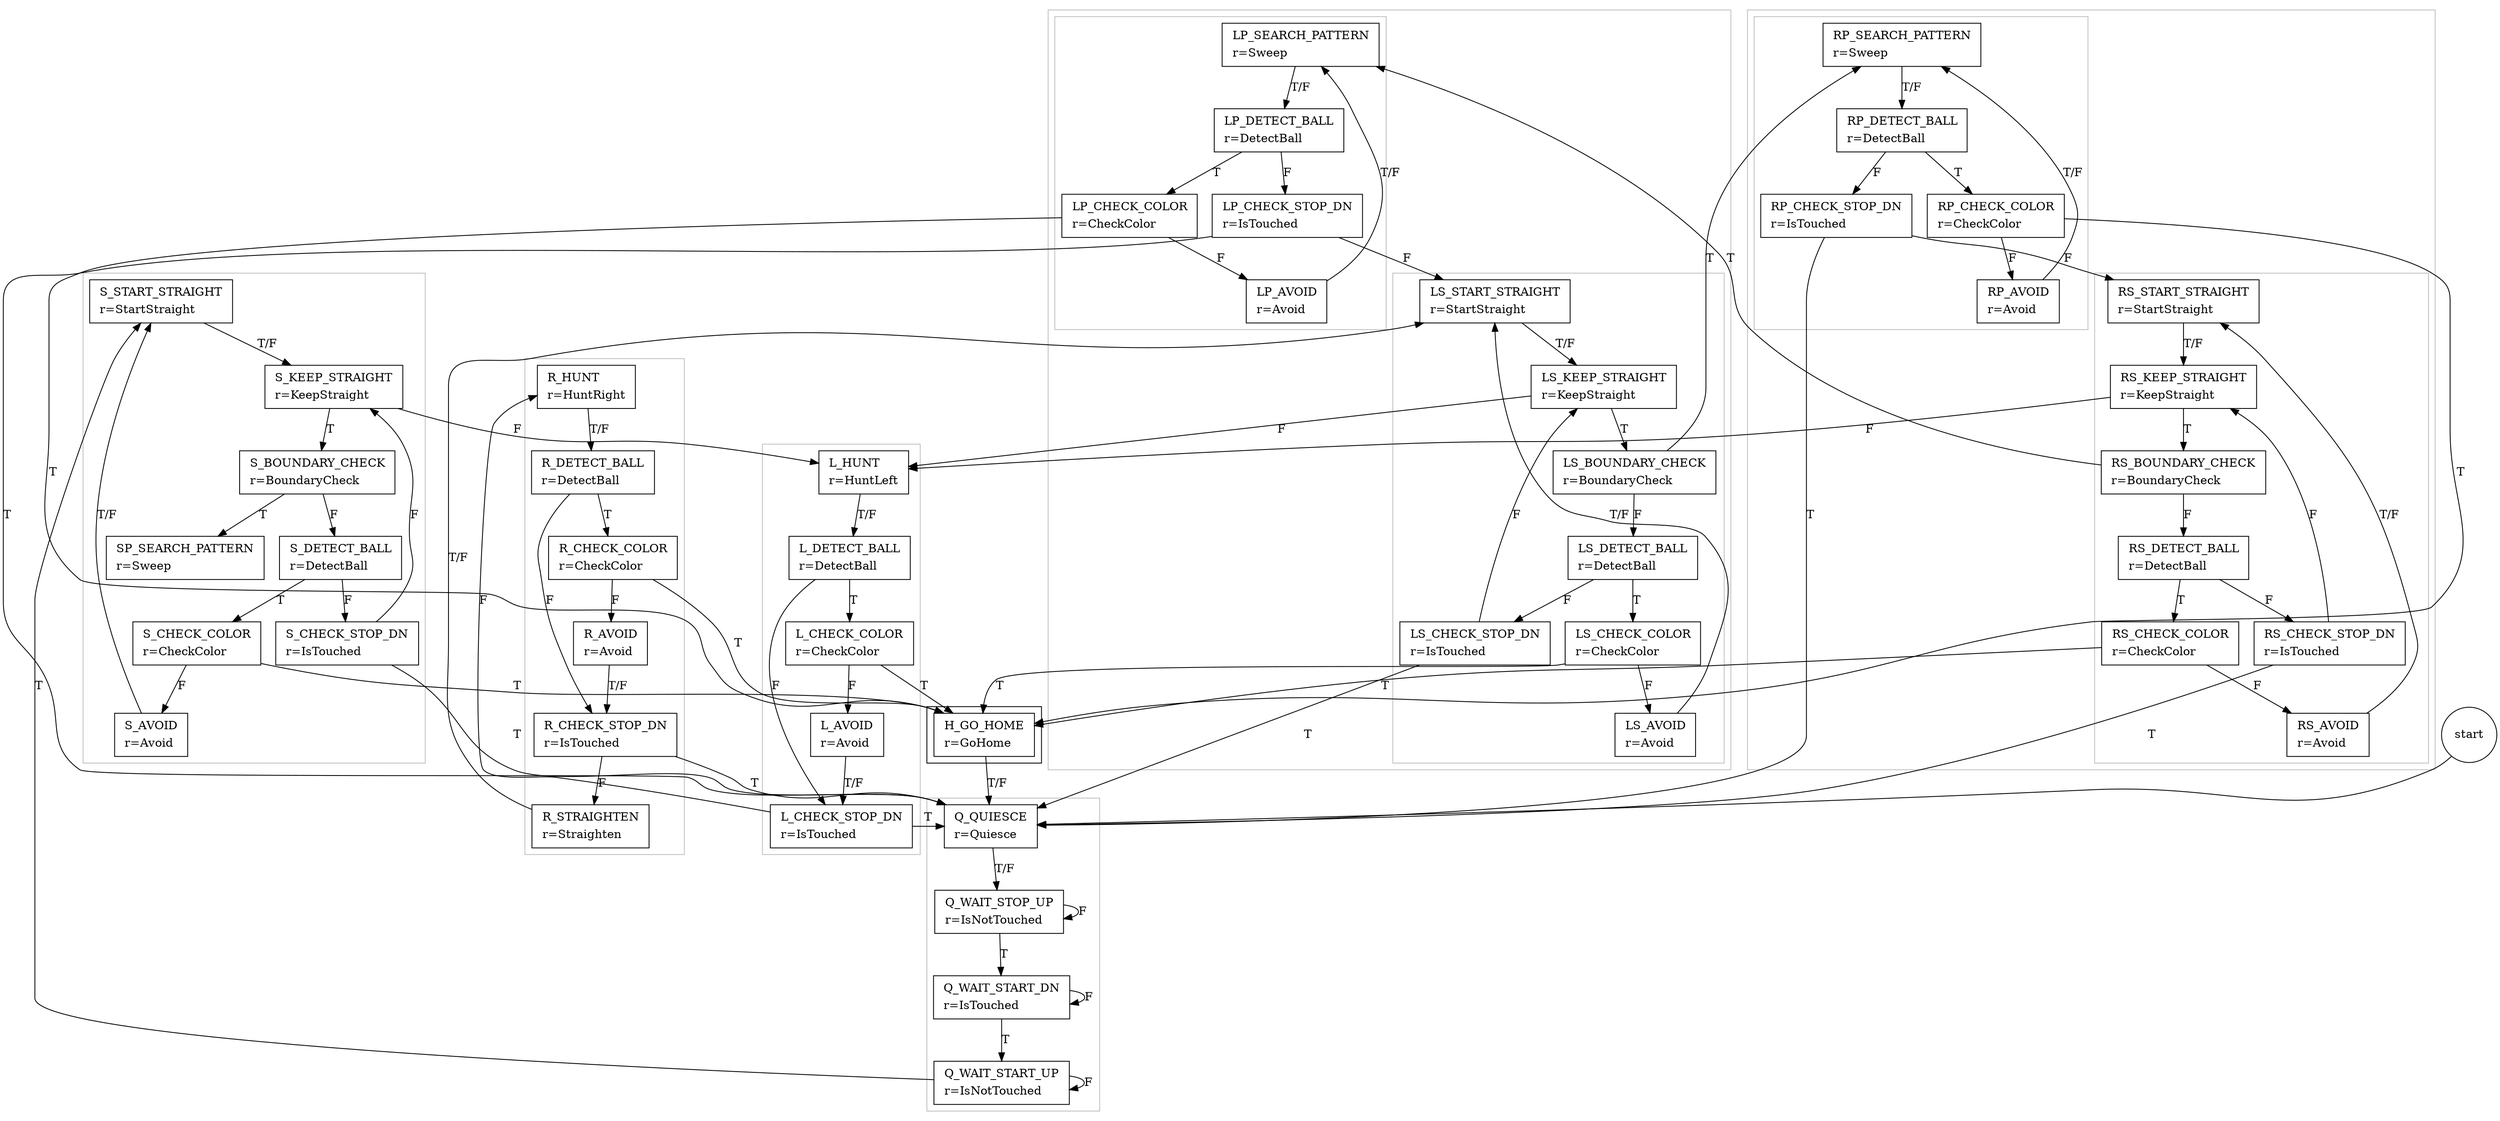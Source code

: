 digraph FSM {

"START" [ shape=circle label="start" ];

	subgraph cluster_1 {

		color = gray;

		Q_QUIESCE        [ shape=box label=<<table border="0"><tr><td align="left">Q_QUIESCE</td></tr><tr><td align="left">r=Quiesce</td></tr></table>> ];
		Q_WAIT_STOP_UP   [ shape=box label=<<table border="0"><tr><td align="left">Q_WAIT_STOP_UP</td></tr><tr><td align="left">r=IsNotTouched</td></tr></table>> ];
		Q_WAIT_START_DN  [ shape=box label=<<table border="0"><tr><td align="left">Q_WAIT_START_DN</td></tr><tr><td align="left">r=IsTouched</td></tr></table>> ];
		Q_WAIT_START_UP  [ shape=box label=<<table border="0"><tr><td align="left">Q_WAIT_START_UP</td></tr><tr><td align="left">r=IsNotTouched</td></tr></table>> ];

	}


	/*subgraph cluster_1 {
	
		color = gray;

		S_START_STRAIGHT [ shape=box label=<<table border="0"><tr><td align="left">S_START_STRAIGHT</td></tr><tr><td align="left">r=StartStraight</td></tr></table>> ];
		S_KEEP_STRAIGHT  [ shape=box label=<<table border="0"><tr><td align="left">S_KEEP_STRAIGHT</td></tr><tr><td align="left">r=KeepStraight</td></tr></table>> ];
		S_BOUNDARY_CHECK [ shape=box label=<<table border="0"><tr><td align="left">S_BOUNDARY_CHECK</td></tr><tr><td align="left">r=BoundaryCheck</td></tr></table>> ];
		S_DETECT_BALL    [ shape=box label=<<table border="0"><tr><td align="left">S_DETECT_BALL</td></tr><tr><td align="left">r=DetectBall</td></tr></table>> ];
		S_CHECK_COLOR    [ shape=box label=<<table border="0"><tr><td align="left">S_CHECK_COLOR</td></tr><tr><td align="left">r=CheckColor</td></tr></table>> ];
		S_AVOID          [ shape=box label=<<table border="0"><tr><td align="left">S_AVOID</td></tr><tr><td align="left">r=Avoid</td></tr></table>> ];
		S_CHECK_STOP_DN  [ shape=box label=<<table border="0"><tr><td align="left">S_CHECK_STOP_DN</td></tr><tr><td align="left">r=IsTouched</td></tr></table>> ];

	}//*/	

	subgraph cluster_2 {
	
		color = gray;

		L_HUNT           [ shape=box label=<<table border="0"><tr><td align="left">L_HUNT</td></tr><tr><td align="left">r=HuntLeft</td></tr></table>> ];
		L_DETECT_BALL    [ shape=box label=<<table border="0"><tr><td align="left">L_DETECT_BALL</td></tr><tr><td align="left">r=DetectBall</td></tr></table>> ];
		L_CHECK_COLOR    [ shape=box label=<<table border="0"><tr><td align="left">L_CHECK_COLOR</td></tr><tr><td align="left">r=CheckColor</td></tr></table>> ];
		L_AVOID          [ shape=box label=<<table border="0"><tr><td align="left">L_AVOID</td></tr><tr><td align="left">r=Avoid</td></tr></table>> ];
		L_CHECK_STOP_DN  [ shape=box label=<<table border="0"><tr><td align="left">L_CHECK_STOP_DN</td></tr><tr><td align="left">r=IsTouched</td></tr></table>> ];

	}		

	subgraph cluster_3 {
	
		color = gray;

		R_HUNT           [ shape=box label=<<table border="0"><tr><td align="left">R_HUNT</td></tr><tr><td align="left">r=HuntRight</td></tr></table>> ];
		R_DETECT_BALL    [ shape=box label=<<table border="0"><tr><td align="left">R_DETECT_BALL</td></tr><tr><td align="left">r=DetectBall</td></tr></table>> ];
		R_CHECK_COLOR    [ shape=box label=<<table border="0"><tr><td align="left">R_CHECK_COLOR</td></tr><tr><td align="left">r=CheckColor</td></tr></table>> ];
		R_AVOID          [ shape=box label=<<table border="0"><tr><td align="left">R_AVOID</td></tr><tr><td align="left">r=Avoid</td></tr></table>> ];
		R_CHECK_STOP_DN  [ shape=box label=<<table border="0"><tr><td align="left">R_CHECK_STOP_DN</td></tr><tr><td align="left">r=IsTouched</td></tr></table>> ];
		R_STRAIGHTEN     [ shape=box label=<<table border="0"><tr><td align="left">R_STRAIGHTEN</td></tr><tr><td align="left">r=Straighten</td></tr></table>> ];

	}		

	/*subgraph cluster_4 {
	
		color = gray;

		P_SEARCH_PATTERN [ shape=box label=<<table border="0"><tr><td align="left">P_SEARCH_PATTERN</td></tr><tr><td align="left">r=Sweep</td></tr></table>> ];
		P_DETECT_BALL    [ shape=box label=<<table border="0"><tr><td align="left">P_DETECT_BALL</td></tr><tr><td align="left">r=DetectBall</td></tr></table>> ];
		P_CHECK_COLOR    [ shape=box label=<<table border="0"><tr><td align="left">P_CHECK_COLOR</td></tr><tr><td align="left">r=CheckColor</td></tr></table>> ];
		P_AVOID          [ shape=box label=<<table border="0"><tr><td align="left">P_AVOID</td></tr><tr><td align="left">r=Avoid</td></tr></table>> ];
		P_CHECK_STOP_DN  [ shape=box label=<<table border="0"><tr><td align="left">P_CHECK_STOP_DN</td></tr><tr><td align="left">r=IsTouched</td></tr></table>> ];

	}//*/
	
	subgraph cluster_4 {
	
		H_GO_HOME        [ shape=box label=<<table border="0"><tr><td align="left">H_GO_HOME</td></tr><tr><td align="left">r=GoHome</td></tr></table>> ];
	
	}
        
        subgraph cluster_5 {
        
                color = gray;
                
                subgraph cluster_7 {
                
                        LP_SEARCH_PATTERN [ shape=box label=<<table border="0"><tr><td align="left">LP_SEARCH_PATTERN</td></tr><tr><td align="left">r=Sweep</td></tr></table>> ];
                        LP_DETECT_BALL    [ shape=box label=<<table border="0"><tr><td align="left">LP_DETECT_BALL</td></tr><tr><td align="left">r=DetectBall</td></tr></table>> ];
                        LP_CHECK_COLOR    [ shape=box label=<<table border="0"><tr><td align="left">LP_CHECK_COLOR</td></tr><tr><td align="left">r=CheckColor</td></tr></table>> ];
                        LP_AVOID          [ shape=box label=<<table border="0"><tr><td align="left">LP_AVOID</td></tr><tr><td align="left">r=Avoid</td></tr></table>> ];
                        LP_CHECK_STOP_DN  [ shape=box label=<<table border="0"><tr><td align="left">LP_CHECK_STOP_DN</td></tr><tr><td align="left">r=IsTouched</td></tr></table>> ];
                        
                }
	
                subgraph cluster_8 {
                
                        LS_START_STRAIGHT [ shape=box label=<<table border="0"><tr><td align="left">LS_START_STRAIGHT</td></tr><tr><td align="left">r=StartStraight</td></tr></table>> ];
                        LS_KEEP_STRAIGHT  [ shape=box label=<<table border="0"><tr><td align="left">LS_KEEP_STRAIGHT</td></tr><tr><td align="left">r=KeepStraight</td></tr></table>> ];
                        LS_BOUNDARY_CHECK [ shape=box label=<<table border="0"><tr><td align="left">LS_BOUNDARY_CHECK</td></tr><tr><td align="left">r=BoundaryCheck</td></tr></table>> ];
                        LS_DETECT_BALL    [ shape=box label=<<table border="0"><tr><td align="left">LS_DETECT_BALL</td></tr><tr><td align="left">r=DetectBall</td></tr></table>> ];
                        LS_CHECK_COLOR    [ shape=box label=<<table border="0"><tr><td align="left">LS_CHECK_COLOR</td></tr><tr><td align="left">r=CheckColor</td></tr></table>> ];
                        LS_AVOID          [ shape=box label=<<table border="0"><tr><td align="left">LS_AVOID</td></tr><tr><td align="left">r=Avoid</td></tr></table>> ];
                        LS_CHECK_STOP_DN  [ shape=box label=<<table border="0"><tr><td align="left">LS_CHECK_STOP_DN</td></tr><tr><td align="left">r=IsTouched</td></tr></table>> ];
                 
                 }
	}
        
        subgraph cluster_6 {
        
                color = gray;
                
                subgraph cluster_9 {
                
                        RP_SEARCH_PATTERN [ shape=box label=<<table border="0"><tr><td align="left">RP_SEARCH_PATTERN</td></tr><tr><td align="left">r=Sweep</td></tr></table>> ];
                        RP_DETECT_BALL    [ shape=box label=<<table border="0"><tr><td align="left">RP_DETECT_BALL</td></tr><tr><td align="left">r=DetectBall</td></tr></table>> ];
                        RP_CHECK_COLOR    [ shape=box label=<<table border="0"><tr><td align="left">RP_CHECK_COLOR</td></tr><tr><td align="left">r=CheckColor</td></tr></table>> ];
                        RP_AVOID          [ shape=box label=<<table border="0"><tr><td align="left">RP_AVOID</td></tr><tr><td align="left">r=Avoid</td></tr></table>> ];
                        RP_CHECK_STOP_DN  [ shape=box label=<<table border="0"><tr><td align="left">RP_CHECK_STOP_DN</td></tr><tr><td align="left">r=IsTouched</td></tr></table>> ];
                        
                }
                
                subgraph cluster_10 {
	
                        RS_START_STRAIGHT [ shape=box label=<<table border="0"><tr><td align="left">RS_START_STRAIGHT</td></tr><tr><td align="left">r=StartStraight</td></tr></table>> ];
                        RS_KEEP_STRAIGHT  [ shape=box label=<<table border="0"><tr><td align="left">RS_KEEP_STRAIGHT</td></tr><tr><td align="left">r=KeepStraight</td></tr></table>> ];
                        RS_BOUNDARY_CHECK [ shape=box label=<<table border="0"><tr><td align="left">RS_BOUNDARY_CHECK</td></tr><tr><td align="left">r=BoundaryCheck</td></tr></table>> ];
                        RS_DETECT_BALL    [ shape=box label=<<table border="0"><tr><td align="left">RS_DETECT_BALL</td></tr><tr><td align="left">r=DetectBall</td></tr></table>> ];
                        RS_CHECK_COLOR    [ shape=box label=<<table border="0"><tr><td align="left">RS_CHECK_COLOR</td></tr><tr><td align="left">r=CheckColor</td></tr></table>> ];
                        RS_AVOID          [ shape=box label=<<table border="0"><tr><td align="left">RS_AVOID</td></tr><tr><td align="left">r=Avoid</td></tr></table>> ];
                        RS_CHECK_STOP_DN  [ shape=box label=<<table border="0"><tr><td align="left">RS_CHECK_STOP_DN</td></tr><tr><td align="left">r=IsTouched</td></tr></table>> ];

                }
	}
        
        subgraph cluster_11 {
	
		color = gray;

		S_START_STRAIGHT  [ shape=box label=<<table border="0"><tr><td align="left">S_START_STRAIGHT</td></tr><tr><td align="left">r=StartStraight</td></tr></table>> ];
		S_KEEP_STRAIGHT   [ shape=box label=<<table border="0"><tr><td align="left">S_KEEP_STRAIGHT</td></tr><tr><td align="left">r=KeepStraight</td></tr></table>> ];
		S_BOUNDARY_CHECK  [ shape=box label=<<table border="0"><tr><td align="left">S_BOUNDARY_CHECK</td></tr><tr><td align="left">r=BoundaryCheck</td></tr></table>> ];
		S_DETECT_BALL     [ shape=box label=<<table border="0"><tr><td align="left">S_DETECT_BALL</td></tr><tr><td align="left">r=DetectBall</td></tr></table>> ];
		S_CHECK_COLOR     [ shape=box label=<<table border="0"><tr><td align="left">S_CHECK_COLOR</td></tr><tr><td align="left">r=CheckColor</td></tr></table>> ];
		S_AVOID           [ shape=box label=<<table border="0"><tr><td align="left">S_AVOID</td></tr><tr><td align="left">r=Avoid</td></tr></table>> ];
		S_CHECK_STOP_DN   [ shape=box label=<<table border="0"><tr><td align="left">S_CHECK_STOP_DN</td></tr><tr><td align="left">r=IsTouched</td></tr></table>> ];
                SP_SEARCH_PATTERN [ shape=box label=<<table border="0"><tr><td align="left">SP_SEARCH_PATTERN</td></tr><tr><td align="left">r=Sweep</td></tr></table>> ];

	}

	START            -> Q_QUIESCE;
	Q_QUIESCE        -> Q_WAIT_STOP_UP   [ label = "T/F" ];
	Q_WAIT_STOP_UP   -> Q_WAIT_START_DN  [ label = "T" ];
	Q_WAIT_STOP_UP   -> Q_WAIT_STOP_UP   [ label = "F" ];
	Q_WAIT_START_DN  -> Q_WAIT_START_UP  [ label = "T" ];
	Q_WAIT_START_DN  -> Q_WAIT_START_DN  [ label = "F" ];
	Q_WAIT_START_UP  -> S_START_STRAIGHT [ label = "T" ];
	Q_WAIT_START_UP  -> Q_WAIT_START_UP  [ label = "F" ];

	S_START_STRAIGHT -> S_KEEP_STRAIGHT  [ label = "T/F" ];
	S_KEEP_STRAIGHT  -> S_BOUNDARY_CHECK [ label = "T" ];
	S_KEEP_STRAIGHT  -> L_HUNT           [ label = "F" ];
	S_BOUNDARY_CHECK -> SP_SEARCH_PATTERN [ label = "T" ];
	S_BOUNDARY_CHECK -> S_DETECT_BALL    [ label = "F" ];
	S_DETECT_BALL    -> S_CHECK_COLOR    [ label = "T" ];
	S_DETECT_BALL    -> S_CHECK_STOP_DN  [ label = "F" ];
	S_CHECK_COLOR    -> H_GO_HOME        [ label = "T" ];
	S_CHECK_COLOR    -> S_AVOID          [ label = "F" ];
	S_AVOID          -> S_START_STRAIGHT [ label = "T/F" ];
	S_CHECK_STOP_DN  -> Q_QUIESCE        [ label = "T" ];
	S_CHECK_STOP_DN  -> S_KEEP_STRAIGHT  [ label = "F" ];//

	L_HUNT           -> L_DETECT_BALL    [ label = "T/F" ];
	L_DETECT_BALL    -> L_CHECK_COLOR    [ label = "T" ];
	L_DETECT_BALL    -> L_CHECK_STOP_DN  [ label = "F" ];
	L_CHECK_COLOR    -> H_GO_HOME        [ label = "T" ];
	L_CHECK_COLOR    -> L_AVOID          [ label = "F" ];
	L_AVOID          -> L_CHECK_STOP_DN  [ label = "T/F" ];
	L_CHECK_STOP_DN  -> Q_QUIESCE        [ label = "T" ];
	L_CHECK_STOP_DN  -> R_HUNT           [ label = "F" ];

	R_HUNT           -> R_DETECT_BALL    [ label = "T/F" ];
	R_DETECT_BALL    -> R_CHECK_COLOR    [ label = "T" ];
	R_DETECT_BALL    -> R_CHECK_STOP_DN  [ label = "F" ];
	R_CHECK_COLOR    -> H_GO_HOME        [ label = "T" ];
	R_CHECK_COLOR    -> R_AVOID          [ label = "F" ];
	R_AVOID          -> R_CHECK_STOP_DN  [ label = "T/F" ];
	R_CHECK_STOP_DN  -> Q_QUIESCE        [ label = "T" ];
	R_CHECK_STOP_DN  -> R_STRAIGHTEN     [ label = "F" ];
	R_STRAIGHTEN     -> LS_START_STRAIGHT [ label = "T/F" ];

	/*P_SEARCH_PATTERN -> P_DETECT_BALL    [ label = "T/F" ];
	P_DETECT_BALL    -> P_CHECK_COLOR    [ label = "T" ];
	P_DETECT_BALL    -> P_CHECK_STOP_DN  [ label = "F" ];
	P_CHECK_COLOR    -> H_GO_HOME        [ label = "T" ];
	P_CHECK_COLOR    -> P_AVOID          [ label = "F" ];
	P_AVOID          -> P_SEARCH_PATTERN [ label = "T/F" ];
	P_CHECK_STOP_DN  -> Q_QUIESCE        [ label = "T" ];
	P_CHECK_STOP_DN  -> S_START_STRAIGHT [ label = "F" ];//*/
	
	H_GO_HOME        -> Q_QUIESCE        [ label = "T/F" ];
        
        /*PAULS TEST*/
        
        LP_SEARCH_PATTERN -> LP_DETECT_BALL    [ label = "T/F" ];
	LP_DETECT_BALL    -> LP_CHECK_COLOR    [ label = "T" ];
	LP_DETECT_BALL    -> LP_CHECK_STOP_DN  [ label = "F" ];
	LP_CHECK_COLOR    -> H_GO_HOME         [ label = "T" ];
	LP_CHECK_COLOR    -> LP_AVOID          [ label = "F" ];
	LP_AVOID          -> LP_SEARCH_PATTERN [ label = "T/F" ];
	LP_CHECK_STOP_DN  -> Q_QUIESCE         [ label = "T" ];
	LP_CHECK_STOP_DN  -> LS_START_STRAIGHT [ label = "F" ];
        
        LS_START_STRAIGHT -> LS_KEEP_STRAIGHT  [ label = "T/F" ];
	LS_KEEP_STRAIGHT  -> LS_BOUNDARY_CHECK [ label = "T" ];
	LS_KEEP_STRAIGHT  -> L_HUNT            [ label = "F" ];
	LS_BOUNDARY_CHECK -> RP_SEARCH_PATTERN [ label = "T" ];
	LS_BOUNDARY_CHECK -> LS_DETECT_BALL    [ label = "F" ];
	LS_DETECT_BALL    -> LS_CHECK_COLOR    [ label = "T" ];
	LS_DETECT_BALL    -> LS_CHECK_STOP_DN  [ label = "F" ];
	LS_CHECK_COLOR    -> H_GO_HOME         [ label = "T" ];
	LS_CHECK_COLOR    -> LS_AVOID          [ label = "F" ];
	LS_AVOID          -> LS_START_STRAIGHT [ label = "T/F" ];
	LS_CHECK_STOP_DN  -> Q_QUIESCE         [ label = "T" ];
	LS_CHECK_STOP_DN  -> LS_KEEP_STRAIGHT  [ label = "F" ];
        
        RP_SEARCH_PATTERN -> RP_DETECT_BALL     [ label = "T/F" ];
	RP_DETECT_BALL    -> RP_CHECK_COLOR     [ label = "T" ];
	RP_DETECT_BALL    -> RP_CHECK_STOP_DN   [ label = "F" ];
	RP_CHECK_COLOR    -> H_GO_HOME          [ label = "T" ];
	RP_CHECK_COLOR    -> RP_AVOID           [ label = "F" ];
	RP_AVOID          -> RP_SEARCH_PATTERN  [ label = "T/F" ];
	RP_CHECK_STOP_DN  -> Q_QUIESCE          [ label = "T" ];
	RP_CHECK_STOP_DN  -> RS_START_STRAIGHT [ label = "F" ];
        
        RS_START_STRAIGHT -> RS_KEEP_STRAIGHT  [ label = "T/F" ];
	RS_KEEP_STRAIGHT  -> RS_BOUNDARY_CHECK [ label = "T" ];
	RS_KEEP_STRAIGHT  -> L_HUNT            [ label = "F" ];
	RS_BOUNDARY_CHECK -> LP_SEARCH_PATTERN [ label = "T" ];
	RS_BOUNDARY_CHECK -> RS_DETECT_BALL    [ label = "F" ];
	RS_DETECT_BALL    -> RS_CHECK_COLOR    [ label = "T" ];
	RS_DETECT_BALL    -> RS_CHECK_STOP_DN  [ label = "F" ];
	RS_CHECK_COLOR    -> H_GO_HOME         [ label = "T" ];
	RS_CHECK_COLOR    -> RS_AVOID          [ label = "F" ];
	RS_AVOID          -> RS_START_STRAIGHT [ label = "T/F" ];
	RS_CHECK_STOP_DN  -> Q_QUIESCE         [ label = "T" ];
	RS_CHECK_STOP_DN  -> RS_KEEP_STRAIGHT  [ label = "F" ];
	
}
